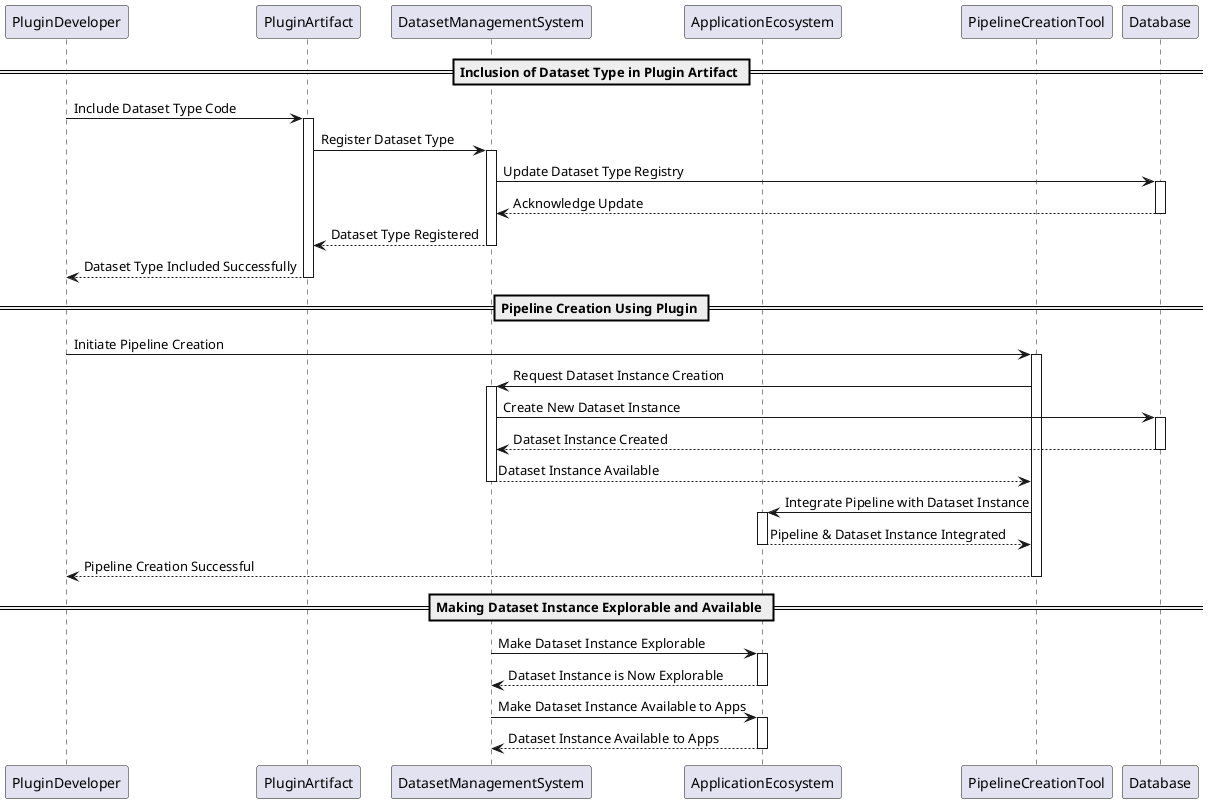 @startuml
participant PluginDeveloper as PD
participant PluginArtifact as PA
participant DatasetManagementSystem as DMS
participant ApplicationEcosystem as AE
participant PipelineCreationTool as PCT
participant Database as DB

== Inclusion of Dataset Type in Plugin Artifact ==
PD -> PA : Include Dataset Type Code
activate PA
PA -> DMS : Register Dataset Type
activate DMS
DMS -> DB : Update Dataset Type Registry
activate DB
DB --> DMS : Acknowledge Update
deactivate DB
DMS --> PA : Dataset Type Registered
deactivate DMS
PA --> PD : Dataset Type Included Successfully
deactivate PA

== Pipeline Creation Using Plugin ==
PD -> PCT : Initiate Pipeline Creation
activate PCT
PCT -> DMS : Request Dataset Instance Creation
activate DMS
DMS -> DB : Create New Dataset Instance
activate DB
DB --> DMS : Dataset Instance Created
deactivate DB
DMS --> PCT : Dataset Instance Available
deactivate DMS
PCT -> AE : Integrate Pipeline with Dataset Instance
activate AE
AE --> PCT : Pipeline & Dataset Instance Integrated
deactivate AE
PCT --> PD : Pipeline Creation Successful
deactivate PCT

== Making Dataset Instance Explorable and Available ==
DMS -> AE : Make Dataset Instance Explorable
activate AE
AE --> DMS : Dataset Instance is Now Explorable
deactivate AE
DMS -> AE : Make Dataset Instance Available to Apps
activate AE
AE --> DMS : Dataset Instance Available to Apps
deactivate AE
@enduml